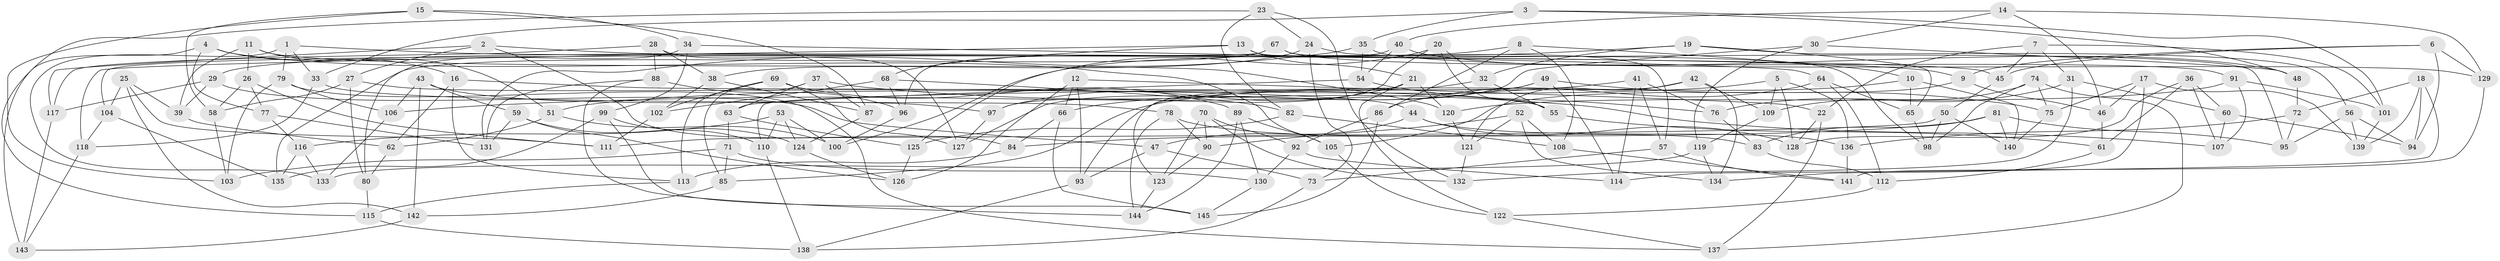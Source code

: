 // Generated by graph-tools (version 1.1) at 2025/11/02/27/25 16:11:47]
// undirected, 145 vertices, 290 edges
graph export_dot {
graph [start="1"]
  node [color=gray90,style=filled];
  1;
  2;
  3;
  4;
  5;
  6;
  7;
  8;
  9;
  10;
  11;
  12;
  13;
  14;
  15;
  16;
  17;
  18;
  19;
  20;
  21;
  22;
  23;
  24;
  25;
  26;
  27;
  28;
  29;
  30;
  31;
  32;
  33;
  34;
  35;
  36;
  37;
  38;
  39;
  40;
  41;
  42;
  43;
  44;
  45;
  46;
  47;
  48;
  49;
  50;
  51;
  52;
  53;
  54;
  55;
  56;
  57;
  58;
  59;
  60;
  61;
  62;
  63;
  64;
  65;
  66;
  67;
  68;
  69;
  70;
  71;
  72;
  73;
  74;
  75;
  76;
  77;
  78;
  79;
  80;
  81;
  82;
  83;
  84;
  85;
  86;
  87;
  88;
  89;
  90;
  91;
  92;
  93;
  94;
  95;
  96;
  97;
  98;
  99;
  100;
  101;
  102;
  103;
  104;
  105;
  106;
  107;
  108;
  109;
  110;
  111;
  112;
  113;
  114;
  115;
  116;
  117;
  118;
  119;
  120;
  121;
  122;
  123;
  124;
  125;
  126;
  127;
  128;
  129;
  130;
  131;
  132;
  133;
  134;
  135;
  136;
  137;
  138;
  139;
  140;
  141;
  142;
  143;
  144;
  145;
  1 -- 133;
  1 -- 9;
  1 -- 33;
  1 -- 79;
  2 -- 45;
  2 -- 27;
  2 -- 84;
  2 -- 117;
  3 -- 35;
  3 -- 33;
  3 -- 48;
  3 -- 101;
  4 -- 105;
  4 -- 77;
  4 -- 16;
  4 -- 143;
  5 -- 136;
  5 -- 51;
  5 -- 128;
  5 -- 109;
  6 -- 9;
  6 -- 94;
  6 -- 45;
  6 -- 129;
  7 -- 22;
  7 -- 45;
  7 -- 31;
  7 -- 101;
  8 -- 86;
  8 -- 29;
  8 -- 108;
  8 -- 10;
  9 -- 46;
  9 -- 105;
  10 -- 65;
  10 -- 140;
  10 -- 85;
  11 -- 26;
  11 -- 51;
  11 -- 120;
  11 -- 39;
  12 -- 22;
  12 -- 93;
  12 -- 66;
  12 -- 126;
  13 -- 68;
  13 -- 118;
  13 -- 21;
  13 -- 57;
  14 -- 46;
  14 -- 30;
  14 -- 129;
  14 -- 40;
  15 -- 34;
  15 -- 103;
  15 -- 58;
  15 -- 87;
  16 -- 62;
  16 -- 44;
  16 -- 113;
  17 -- 139;
  17 -- 75;
  17 -- 134;
  17 -- 46;
  18 -- 139;
  18 -- 72;
  18 -- 94;
  18 -- 114;
  19 -- 56;
  19 -- 100;
  19 -- 65;
  19 -- 32;
  20 -- 97;
  20 -- 32;
  20 -- 125;
  20 -- 55;
  21 -- 122;
  21 -- 120;
  21 -- 97;
  22 -- 128;
  22 -- 137;
  23 -- 82;
  23 -- 24;
  23 -- 115;
  23 -- 132;
  24 -- 98;
  24 -- 38;
  24 -- 73;
  25 -- 39;
  25 -- 111;
  25 -- 142;
  25 -- 104;
  26 -- 58;
  26 -- 111;
  26 -- 77;
  27 -- 80;
  27 -- 55;
  27 -- 58;
  28 -- 38;
  28 -- 117;
  28 -- 88;
  28 -- 127;
  29 -- 47;
  29 -- 39;
  29 -- 117;
  30 -- 127;
  30 -- 119;
  30 -- 48;
  31 -- 76;
  31 -- 60;
  31 -- 132;
  32 -- 110;
  32 -- 55;
  33 -- 78;
  33 -- 118;
  34 -- 99;
  34 -- 64;
  34 -- 80;
  35 -- 131;
  35 -- 54;
  35 -- 129;
  36 -- 61;
  36 -- 60;
  36 -- 128;
  36 -- 107;
  37 -- 63;
  37 -- 85;
  37 -- 107;
  37 -- 87;
  38 -- 102;
  38 -- 87;
  39 -- 62;
  40 -- 54;
  40 -- 48;
  40 -- 96;
  41 -- 106;
  41 -- 76;
  41 -- 114;
  41 -- 57;
  42 -- 121;
  42 -- 93;
  42 -- 134;
  42 -- 109;
  43 -- 142;
  43 -- 97;
  43 -- 59;
  43 -- 106;
  44 -- 128;
  44 -- 47;
  44 -- 136;
  45 -- 50;
  46 -- 61;
  47 -- 73;
  47 -- 93;
  48 -- 72;
  49 -- 123;
  49 -- 114;
  49 -- 75;
  49 -- 66;
  50 -- 98;
  50 -- 140;
  50 -- 111;
  51 -- 62;
  51 -- 100;
  52 -- 121;
  52 -- 108;
  52 -- 90;
  52 -- 134;
  53 -- 100;
  53 -- 116;
  53 -- 110;
  53 -- 124;
  54 -- 63;
  54 -- 76;
  55 -- 61;
  56 -- 139;
  56 -- 95;
  56 -- 94;
  57 -- 141;
  57 -- 73;
  58 -- 103;
  59 -- 131;
  59 -- 126;
  59 -- 124;
  60 -- 107;
  60 -- 94;
  61 -- 112;
  62 -- 80;
  63 -- 125;
  63 -- 71;
  64 -- 86;
  64 -- 65;
  64 -- 112;
  65 -- 98;
  66 -- 145;
  66 -- 84;
  67 -- 135;
  67 -- 95;
  67 -- 104;
  67 -- 91;
  68 -- 102;
  68 -- 96;
  68 -- 82;
  69 -- 113;
  69 -- 127;
  69 -- 102;
  69 -- 89;
  70 -- 90;
  70 -- 132;
  70 -- 92;
  70 -- 123;
  71 -- 103;
  71 -- 85;
  71 -- 130;
  72 -- 95;
  72 -- 136;
  73 -- 138;
  74 -- 98;
  74 -- 137;
  74 -- 109;
  74 -- 75;
  75 -- 140;
  76 -- 83;
  77 -- 131;
  77 -- 116;
  78 -- 83;
  78 -- 144;
  78 -- 90;
  79 -- 106;
  79 -- 137;
  79 -- 103;
  80 -- 115;
  81 -- 140;
  81 -- 95;
  81 -- 83;
  81 -- 84;
  82 -- 125;
  82 -- 108;
  83 -- 112;
  84 -- 113;
  85 -- 142;
  86 -- 145;
  86 -- 92;
  87 -- 124;
  88 -- 144;
  88 -- 131;
  88 -- 96;
  89 -- 144;
  89 -- 130;
  89 -- 105;
  90 -- 123;
  91 -- 120;
  91 -- 101;
  91 -- 107;
  92 -- 130;
  92 -- 114;
  93 -- 138;
  96 -- 100;
  97 -- 127;
  99 -- 110;
  99 -- 145;
  99 -- 135;
  101 -- 139;
  102 -- 111;
  104 -- 118;
  104 -- 135;
  105 -- 122;
  106 -- 133;
  108 -- 141;
  109 -- 119;
  110 -- 138;
  112 -- 122;
  113 -- 115;
  115 -- 138;
  116 -- 133;
  116 -- 135;
  117 -- 143;
  118 -- 143;
  119 -- 133;
  119 -- 134;
  120 -- 121;
  121 -- 132;
  122 -- 137;
  123 -- 144;
  124 -- 126;
  125 -- 126;
  129 -- 141;
  130 -- 145;
  136 -- 141;
  142 -- 143;
}
